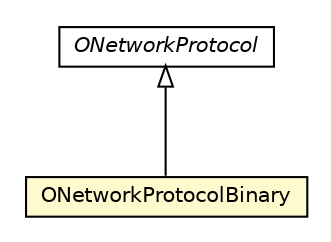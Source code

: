 #!/usr/local/bin/dot
#
# Class diagram 
# Generated by UMLGraph version R5_6-24-gf6e263 (http://www.umlgraph.org/)
#

digraph G {
	edge [fontname="Helvetica",fontsize=10,labelfontname="Helvetica",labelfontsize=10];
	node [fontname="Helvetica",fontsize=10,shape=plaintext];
	nodesep=0.25;
	ranksep=0.5;
	// com.orientechnologies.orient.server.network.protocol.ONetworkProtocol
	c4670296 [label=<<table title="com.orientechnologies.orient.server.network.protocol.ONetworkProtocol" border="0" cellborder="1" cellspacing="0" cellpadding="2" port="p" href="../ONetworkProtocol.html">
		<tr><td><table border="0" cellspacing="0" cellpadding="1">
<tr><td align="center" balign="center"><font face="Helvetica-Oblique"> ONetworkProtocol </font></td></tr>
		</table></td></tr>
		</table>>, URL="../ONetworkProtocol.html", fontname="Helvetica", fontcolor="black", fontsize=10.0];
	// com.orientechnologies.orient.server.network.protocol.binary.ONetworkProtocolBinary
	c4670387 [label=<<table title="com.orientechnologies.orient.server.network.protocol.binary.ONetworkProtocolBinary" border="0" cellborder="1" cellspacing="0" cellpadding="2" port="p" bgcolor="lemonChiffon" href="./ONetworkProtocolBinary.html">
		<tr><td><table border="0" cellspacing="0" cellpadding="1">
<tr><td align="center" balign="center"> ONetworkProtocolBinary </td></tr>
		</table></td></tr>
		</table>>, URL="./ONetworkProtocolBinary.html", fontname="Helvetica", fontcolor="black", fontsize=10.0];
	//com.orientechnologies.orient.server.network.protocol.binary.ONetworkProtocolBinary extends com.orientechnologies.orient.server.network.protocol.ONetworkProtocol
	c4670296:p -> c4670387:p [dir=back,arrowtail=empty];
}

